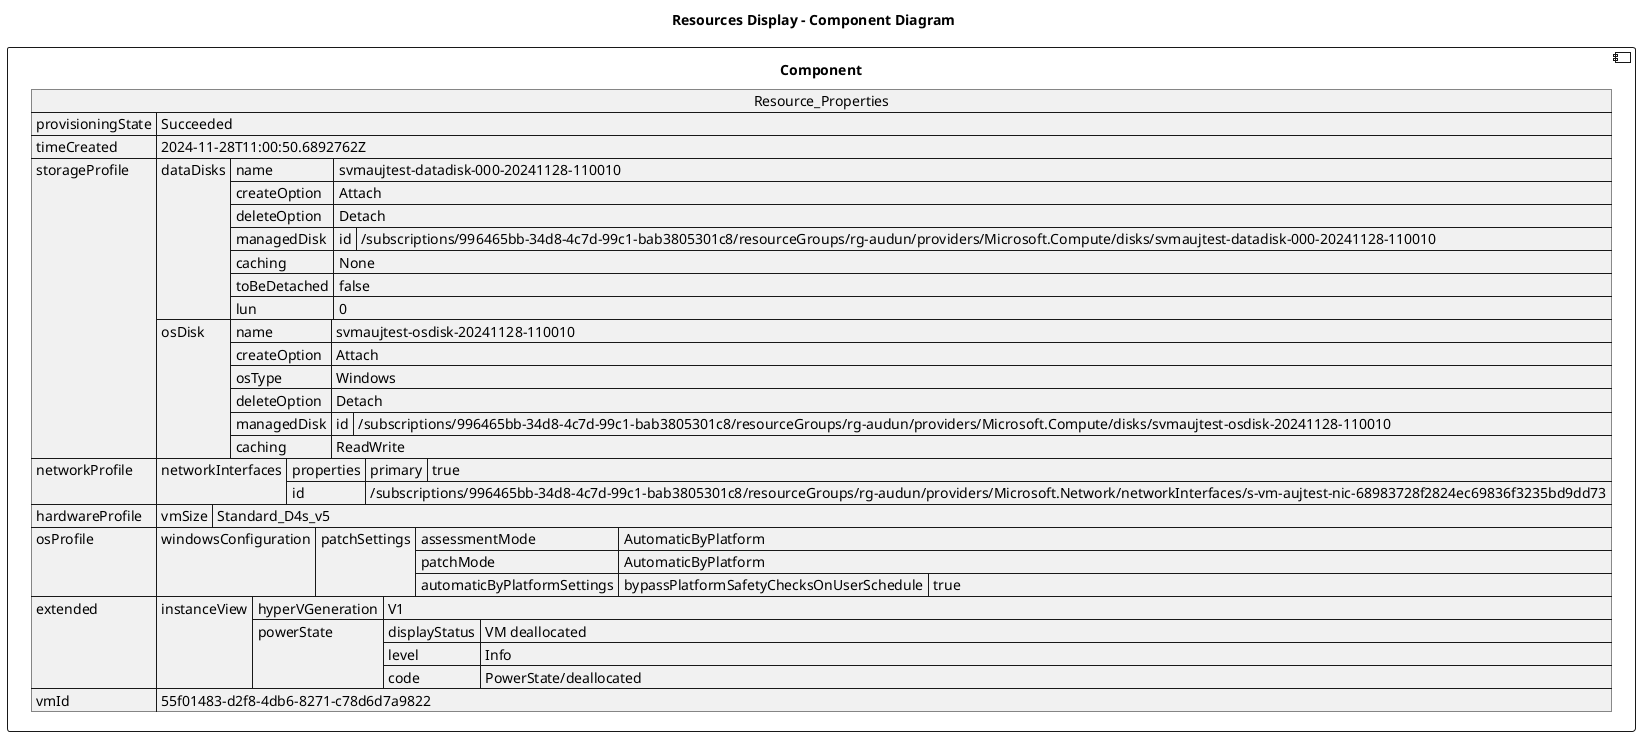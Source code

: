 @startuml

title Resources Display - Component Diagram

component Component {

json  Resource_Properties {
  "provisioningState": "Succeeded",
  "timeCreated": "2024-11-28T11:00:50.6892762Z",
  "storageProfile": {
    "dataDisks": [
      {
        "name": "svmaujtest-datadisk-000-20241128-110010",
        "createOption": "Attach",
        "deleteOption": "Detach",
        "managedDisk": {
          "id": "/subscriptions/996465bb-34d8-4c7d-99c1-bab3805301c8/resourceGroups/rg-audun/providers/Microsoft.Compute/disks/svmaujtest-datadisk-000-20241128-110010"
        },
        "caching": "None",
        "toBeDetached": false,
        "lun": 0
      }
    ],
    "osDisk": {
      "name": "svmaujtest-osdisk-20241128-110010",
      "createOption": "Attach",
      "osType": "Windows",
      "deleteOption": "Detach",
      "managedDisk": {
        "id": "/subscriptions/996465bb-34d8-4c7d-99c1-bab3805301c8/resourceGroups/rg-audun/providers/Microsoft.Compute/disks/svmaujtest-osdisk-20241128-110010"
      },
      "caching": "ReadWrite"
    }
  },
  "networkProfile": {
    "networkInterfaces": [
      {
        "properties": {
          "primary": true
        },
        "id": "/subscriptions/996465bb-34d8-4c7d-99c1-bab3805301c8/resourceGroups/rg-audun/providers/Microsoft.Network/networkInterfaces/s-vm-aujtest-nic-68983728f2824ec69836f3235bd9dd73"
      }
    ]
  },
  "hardwareProfile": {
    "vmSize": "Standard_D4s_v5"
  },
  "osProfile": {
    "windowsConfiguration": {
      "patchSettings": {
        "assessmentMode": "AutomaticByPlatform",
        "patchMode": "AutomaticByPlatform",
        "automaticByPlatformSettings": {
          "bypassPlatformSafetyChecksOnUserSchedule": true
        }
      }
    }
  },
  "extended": {
    "instanceView": {
      "hyperVGeneration": "V1",
      "powerState": {
        "displayStatus": "VM deallocated",
        "level": "Info",
        "code": "PowerState/deallocated"
      }
    }
  },
  "vmId": "55f01483-d2f8-4db6-8271-c78d6d7a9822"
}
}
@enduml

